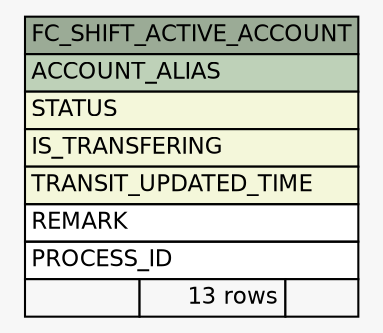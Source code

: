 // dot 2.26.0 on Linux 2.6.32-504.8.1.el6.x86_64
// SchemaSpy rev 590
digraph "FC_SHIFT_ACTIVE_ACCOUNT" {
  graph [
    rankdir="RL"
    bgcolor="#f7f7f7"
    nodesep="0.18"
    ranksep="0.46"
    fontname="Helvetica"
    fontsize="11"
  ];
  node [
    fontname="Helvetica"
    fontsize="11"
    shape="plaintext"
  ];
  edge [
    arrowsize="0.8"
  ];
  "FC_SHIFT_ACTIVE_ACCOUNT" [
    label=<
    <TABLE BORDER="0" CELLBORDER="1" CELLSPACING="0" BGCOLOR="#ffffff">
      <TR><TD COLSPAN="3" BGCOLOR="#9bab96" ALIGN="CENTER">FC_SHIFT_ACTIVE_ACCOUNT</TD></TR>
      <TR><TD PORT="ACCOUNT_ALIAS" COLSPAN="3" BGCOLOR="#bed1b8" ALIGN="LEFT">ACCOUNT_ALIAS</TD></TR>
      <TR><TD PORT="STATUS" COLSPAN="3" BGCOLOR="#f4f7da" ALIGN="LEFT">STATUS</TD></TR>
      <TR><TD PORT="IS_TRANSFERING" COLSPAN="3" BGCOLOR="#f4f7da" ALIGN="LEFT">IS_TRANSFERING</TD></TR>
      <TR><TD PORT="TRANSIT_UPDATED_TIME" COLSPAN="3" BGCOLOR="#f4f7da" ALIGN="LEFT">TRANSIT_UPDATED_TIME</TD></TR>
      <TR><TD PORT="REMARK" COLSPAN="3" ALIGN="LEFT">REMARK</TD></TR>
      <TR><TD PORT="PROCESS_ID" COLSPAN="3" ALIGN="LEFT">PROCESS_ID</TD></TR>
      <TR><TD ALIGN="LEFT" BGCOLOR="#f7f7f7">  </TD><TD ALIGN="RIGHT" BGCOLOR="#f7f7f7">13 rows</TD><TD ALIGN="RIGHT" BGCOLOR="#f7f7f7">  </TD></TR>
    </TABLE>>
    URL="tables/FC_SHIFT_ACTIVE_ACCOUNT.html"
    tooltip="FC_SHIFT_ACTIVE_ACCOUNT"
  ];
}
